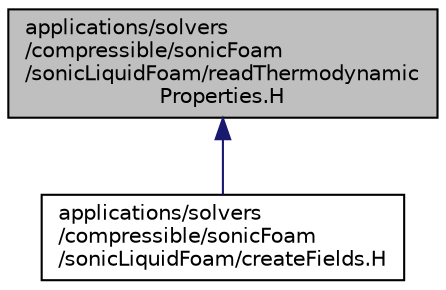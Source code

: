 digraph "applications/solvers/compressible/sonicFoam/sonicLiquidFoam/readThermodynamicProperties.H"
{
  bgcolor="transparent";
  edge [fontname="Helvetica",fontsize="10",labelfontname="Helvetica",labelfontsize="10"];
  node [fontname="Helvetica",fontsize="10",shape=record];
  Node1 [label="applications/solvers\l/compressible/sonicFoam\l/sonicLiquidFoam/readThermodynamic\lProperties.H",height=0.2,width=0.4,color="black", fillcolor="grey75", style="filled", fontcolor="black"];
  Node1 -> Node2 [dir="back",color="midnightblue",fontsize="10",style="solid",fontname="Helvetica"];
  Node2 [label="applications/solvers\l/compressible/sonicFoam\l/sonicLiquidFoam/createFields.H",height=0.2,width=0.4,color="black",URL="$a04579.html"];
}
